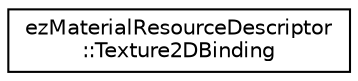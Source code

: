 digraph "Graphical Class Hierarchy"
{
 // LATEX_PDF_SIZE
  edge [fontname="Helvetica",fontsize="10",labelfontname="Helvetica",labelfontsize="10"];
  node [fontname="Helvetica",fontsize="10",shape=record];
  rankdir="LR";
  Node0 [label="ezMaterialResourceDescriptor\l::Texture2DBinding",height=0.2,width=0.4,color="black", fillcolor="white", style="filled",URL="$d9/dab/structez_material_resource_descriptor_1_1_texture2_d_binding.htm",tooltip=" "];
}
